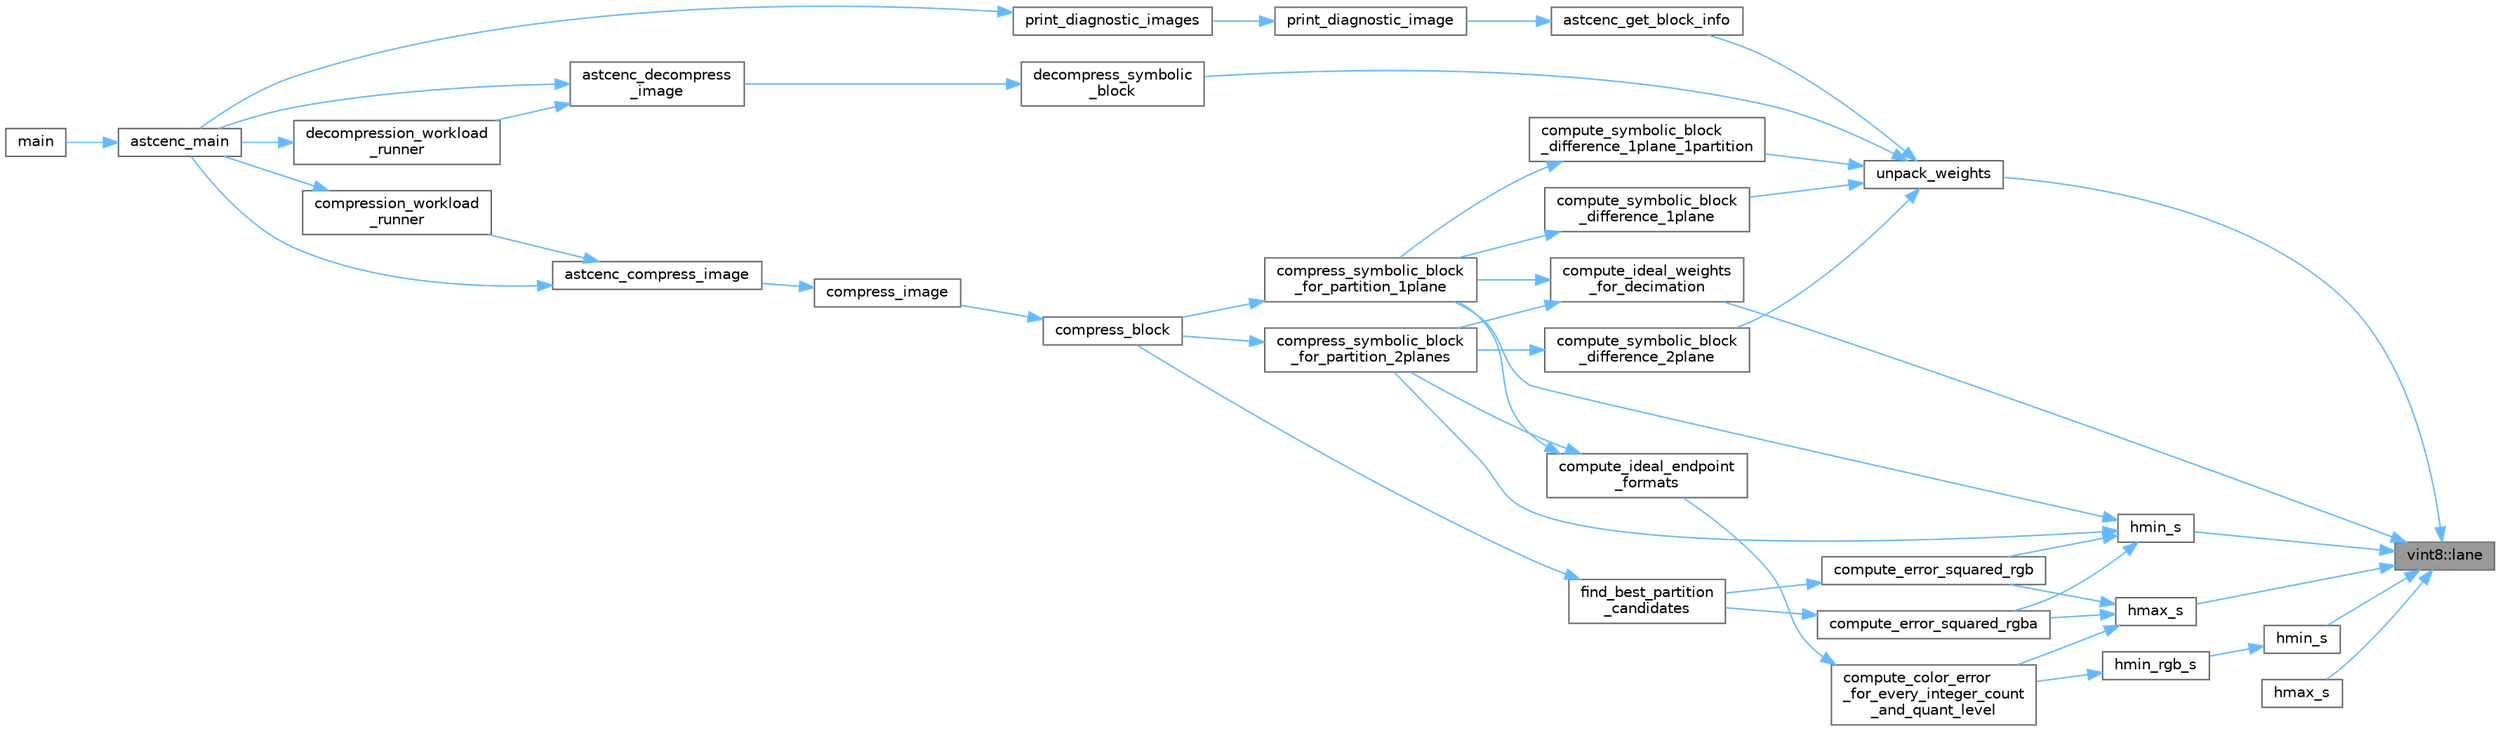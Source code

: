 digraph "vint8::lane"
{
 // LATEX_PDF_SIZE
  bgcolor="transparent";
  edge [fontname=Helvetica,fontsize=10,labelfontname=Helvetica,labelfontsize=10];
  node [fontname=Helvetica,fontsize=10,shape=box,height=0.2,width=0.4];
  rankdir="RL";
  Node1 [id="Node000001",label="vint8::lane",height=0.2,width=0.4,color="gray40", fillcolor="grey60", style="filled", fontcolor="black",tooltip="Get the scalar from a single lane."];
  Node1 -> Node2 [id="edge47_Node000001_Node000002",dir="back",color="steelblue1",style="solid",tooltip=" "];
  Node2 [id="Node000002",label="compute_ideal_weights\l_for_decimation",height=0.2,width=0.4,color="grey40", fillcolor="white", style="filled",URL="$astcenc__ideal__endpoints__and__weights_8cpp.html#ae1b4e922c67d5349fc849709ca08178f",tooltip="Compute the optimal unquantized weights for a decimation table."];
  Node2 -> Node3 [id="edge48_Node000002_Node000003",dir="back",color="steelblue1",style="solid",tooltip=" "];
  Node3 [id="Node000003",label="compress_symbolic_block\l_for_partition_1plane",height=0.2,width=0.4,color="grey40", fillcolor="white", style="filled",URL="$astcenc__compress__symbolic_8cpp.html#af5f518a15600c71922e69267dea2db99",tooltip="Compress a block using a chosen partitioning and 1 plane of weights."];
  Node3 -> Node4 [id="edge49_Node000003_Node000004",dir="back",color="steelblue1",style="solid",tooltip=" "];
  Node4 [id="Node000004",label="compress_block",height=0.2,width=0.4,color="grey40", fillcolor="white", style="filled",URL="$astcenc__compress__symbolic_8cpp.html#a579b9a2ceeecda2fb3abe63b8311df1c",tooltip="Compress an image block into a physical block."];
  Node4 -> Node5 [id="edge50_Node000004_Node000005",dir="back",color="steelblue1",style="solid",tooltip=" "];
  Node5 [id="Node000005",label="compress_image",height=0.2,width=0.4,color="grey40", fillcolor="white", style="filled",URL="$astcenc__entry_8cpp.html#acbecfd32ce013d567cac16a877c20f42",tooltip="Compress an image, after any preflight has completed."];
  Node5 -> Node6 [id="edge51_Node000005_Node000006",dir="back",color="steelblue1",style="solid",tooltip=" "];
  Node6 [id="Node000006",label="astcenc_compress_image",height=0.2,width=0.4,color="grey40", fillcolor="white", style="filled",URL="$astcenc__entry_8cpp.html#ad762aa055eed75156c99309158a40e90",tooltip="Compress an image."];
  Node6 -> Node7 [id="edge52_Node000006_Node000007",dir="back",color="steelblue1",style="solid",tooltip=" "];
  Node7 [id="Node000007",label="astcenc_main",height=0.2,width=0.4,color="grey40", fillcolor="white", style="filled",URL="$astcenccli__toplevel_8cpp.html#a073d18880f24fd648661b01d2e20340e",tooltip="Application entry point."];
  Node7 -> Node8 [id="edge53_Node000007_Node000008",dir="back",color="steelblue1",style="solid",tooltip=" "];
  Node8 [id="Node000008",label="main",height=0.2,width=0.4,color="grey40", fillcolor="white", style="filled",URL="$astcenccli__entry_8cpp.html#a3c04138a5bfe5d72780bb7e82a18e627",tooltip=" "];
  Node6 -> Node9 [id="edge54_Node000006_Node000009",dir="back",color="steelblue1",style="solid",tooltip=" "];
  Node9 [id="Node000009",label="compression_workload\l_runner",height=0.2,width=0.4,color="grey40", fillcolor="white", style="filled",URL="$astcenccli__toplevel_8cpp.html#a57bafe66bbd689a53aad2d190fe7a3fa",tooltip="Runner callback function for a compression worker thread."];
  Node9 -> Node7 [id="edge55_Node000009_Node000007",dir="back",color="steelblue1",style="solid",tooltip=" "];
  Node2 -> Node10 [id="edge56_Node000002_Node000010",dir="back",color="steelblue1",style="solid",tooltip=" "];
  Node10 [id="Node000010",label="compress_symbolic_block\l_for_partition_2planes",height=0.2,width=0.4,color="grey40", fillcolor="white", style="filled",URL="$astcenc__compress__symbolic_8cpp.html#af11a976c8ea386db054bef472ce0667c",tooltip="Compress a block using a chosen partitioning and 2 planes of weights."];
  Node10 -> Node4 [id="edge57_Node000010_Node000004",dir="back",color="steelblue1",style="solid",tooltip=" "];
  Node1 -> Node11 [id="edge58_Node000001_Node000011",dir="back",color="steelblue1",style="solid",tooltip=" "];
  Node11 [id="Node000011",label="hmax_s",height=0.2,width=0.4,color="grey40", fillcolor="white", style="filled",URL="$astcenc__vecmathlib__common__4_8h.html#a473e9e154bf13f428e7aeff394a0b6fb",tooltip="Return the horizontal maximum of a vector."];
  Node1 -> Node12 [id="edge59_Node000001_Node000012",dir="back",color="steelblue1",style="solid",tooltip=" "];
  Node12 [id="Node000012",label="hmax_s",height=0.2,width=0.4,color="grey40", fillcolor="white", style="filled",URL="$astcenc__vecmathlib__avx2__8_8h.html#a5d1b09f64af83d5171e4b9580f62ac71",tooltip="Return the horizontal maximum of a vector."];
  Node12 -> Node13 [id="edge60_Node000012_Node000013",dir="back",color="steelblue1",style="solid",tooltip=" "];
  Node13 [id="Node000013",label="compute_color_error\l_for_every_integer_count\l_and_quant_level",height=0.2,width=0.4,color="grey40", fillcolor="white", style="filled",URL="$astcenc__pick__best__endpoint__format_8cpp.html#a163a7d0cf020b6f86049745807912ec1",tooltip="For a given partition compute the error for every endpoint integer count and quant level."];
  Node13 -> Node14 [id="edge61_Node000013_Node000014",dir="back",color="steelblue1",style="solid",tooltip=" "];
  Node14 [id="Node000014",label="compute_ideal_endpoint\l_formats",height=0.2,width=0.4,color="grey40", fillcolor="white", style="filled",URL="$astcenc__pick__best__endpoint__format_8cpp.html#a81c7b68e8c7b82a5ff718f21bd4f3c35",tooltip="Identify, for each mode, which set of color endpoint produces the best result."];
  Node14 -> Node3 [id="edge62_Node000014_Node000003",dir="back",color="steelblue1",style="solid",tooltip=" "];
  Node14 -> Node10 [id="edge63_Node000014_Node000010",dir="back",color="steelblue1",style="solid",tooltip=" "];
  Node12 -> Node15 [id="edge64_Node000012_Node000015",dir="back",color="steelblue1",style="solid",tooltip=" "];
  Node15 [id="Node000015",label="compute_error_squared_rgb",height=0.2,width=0.4,color="grey40", fillcolor="white", style="filled",URL="$astcenc__averages__and__directions_8cpp.html#ac4a96475fb0074ef3fd0f08ea66de75e",tooltip="Compute the RGB error for uncorrelated and same chroma projections."];
  Node15 -> Node16 [id="edge65_Node000015_Node000016",dir="back",color="steelblue1",style="solid",tooltip=" "];
  Node16 [id="Node000016",label="find_best_partition\l_candidates",height=0.2,width=0.4,color="grey40", fillcolor="white", style="filled",URL="$astcenc__find__best__partitioning_8cpp.html#a7577b3047a3f9f0fe44fd579f5450630",tooltip="Find the best set of partitions to trial for a given block."];
  Node16 -> Node4 [id="edge66_Node000016_Node000004",dir="back",color="steelblue1",style="solid",tooltip=" "];
  Node12 -> Node17 [id="edge67_Node000012_Node000017",dir="back",color="steelblue1",style="solid",tooltip=" "];
  Node17 [id="Node000017",label="compute_error_squared_rgba",height=0.2,width=0.4,color="grey40", fillcolor="white", style="filled",URL="$astcenc__averages__and__directions_8cpp.html#a2dec702033b002eaf4090eb47ce4ad21",tooltip="Compute the RGBA error for uncorrelated and same chroma projections."];
  Node17 -> Node16 [id="edge68_Node000017_Node000016",dir="back",color="steelblue1",style="solid",tooltip=" "];
  Node1 -> Node18 [id="edge69_Node000001_Node000018",dir="back",color="steelblue1",style="solid",tooltip=" "];
  Node18 [id="Node000018",label="hmin_s",height=0.2,width=0.4,color="grey40", fillcolor="white", style="filled",URL="$astcenc__vecmathlib__common__4_8h.html#ac4a641bfa34d9f961fddf927fbb939da",tooltip="Return the horizontal minimum of a vector."];
  Node18 -> Node19 [id="edge70_Node000018_Node000019",dir="back",color="steelblue1",style="solid",tooltip=" "];
  Node19 [id="Node000019",label="hmin_rgb_s",height=0.2,width=0.4,color="grey40", fillcolor="white", style="filled",URL="$astcenc__vecmathlib__common__4_8h.html#ac8652a0d90b3378db8fa8a8d2c4a434c",tooltip="Return the horizontal min of RGB vector lanes as a scalar."];
  Node19 -> Node13 [id="edge71_Node000019_Node000013",dir="back",color="steelblue1",style="solid",tooltip=" "];
  Node1 -> Node20 [id="edge72_Node000001_Node000020",dir="back",color="steelblue1",style="solid",tooltip=" "];
  Node20 [id="Node000020",label="hmin_s",height=0.2,width=0.4,color="grey40", fillcolor="white", style="filled",URL="$astcenc__vecmathlib__avx2__8_8h.html#a5618d81f875c0158284ccc9923d83dab",tooltip="Return the horizontal minimum of a vector."];
  Node20 -> Node3 [id="edge73_Node000020_Node000003",dir="back",color="steelblue1",style="solid",tooltip=" "];
  Node20 -> Node10 [id="edge74_Node000020_Node000010",dir="back",color="steelblue1",style="solid",tooltip=" "];
  Node20 -> Node15 [id="edge75_Node000020_Node000015",dir="back",color="steelblue1",style="solid",tooltip=" "];
  Node20 -> Node17 [id="edge76_Node000020_Node000017",dir="back",color="steelblue1",style="solid",tooltip=" "];
  Node1 -> Node21 [id="edge77_Node000001_Node000021",dir="back",color="steelblue1",style="solid",tooltip=" "];
  Node21 [id="Node000021",label="unpack_weights",height=0.2,width=0.4,color="grey40", fillcolor="white", style="filled",URL="$astcenc__decompress__symbolic_8cpp.html#aec197676ba4b10bf63a6523a775530d8",tooltip="Unpack a set of quantized and decimated weights."];
  Node21 -> Node22 [id="edge78_Node000021_Node000022",dir="back",color="steelblue1",style="solid",tooltip=" "];
  Node22 [id="Node000022",label="astcenc_get_block_info",height=0.2,width=0.4,color="grey40", fillcolor="white", style="filled",URL="$astcenc__entry_8cpp.html#a4138a9fb500526b5bfd98ea53a3ecec7",tooltip="Provide a high level summary of a block's encoding."];
  Node22 -> Node23 [id="edge79_Node000022_Node000023",dir="back",color="steelblue1",style="solid",tooltip=" "];
  Node23 [id="Node000023",label="print_diagnostic_image",height=0.2,width=0.4,color="grey40", fillcolor="white", style="filled",URL="$astcenccli__toplevel_8cpp.html#ac1760850c83dafab500f7cf8ab789246",tooltip="Populate a single diagnostic image showing aspects of the encoding."];
  Node23 -> Node24 [id="edge80_Node000023_Node000024",dir="back",color="steelblue1",style="solid",tooltip=" "];
  Node24 [id="Node000024",label="print_diagnostic_images",height=0.2,width=0.4,color="grey40", fillcolor="white", style="filled",URL="$astcenccli__toplevel_8cpp.html#a65c87ee1ff0ed0736cffa06692853479",tooltip="Print a set of diagnostic images showing aspects of the encoding."];
  Node24 -> Node7 [id="edge81_Node000024_Node000007",dir="back",color="steelblue1",style="solid",tooltip=" "];
  Node21 -> Node25 [id="edge82_Node000021_Node000025",dir="back",color="steelblue1",style="solid",tooltip=" "];
  Node25 [id="Node000025",label="compute_symbolic_block\l_difference_1plane",height=0.2,width=0.4,color="grey40", fillcolor="white", style="filled",URL="$astcenc__decompress__symbolic_8cpp.html#a0541138e65930f39f6caba517e76dfe4",tooltip="Compute the error between a symbolic block and the original input data."];
  Node25 -> Node3 [id="edge83_Node000025_Node000003",dir="back",color="steelblue1",style="solid",tooltip=" "];
  Node21 -> Node26 [id="edge84_Node000021_Node000026",dir="back",color="steelblue1",style="solid",tooltip=" "];
  Node26 [id="Node000026",label="compute_symbolic_block\l_difference_1plane_1partition",height=0.2,width=0.4,color="grey40", fillcolor="white", style="filled",URL="$astcenc__decompress__symbolic_8cpp.html#aff8e27acd948a9cc5631d99c80906b2f",tooltip="Compute the error between a symbolic block and the original input data."];
  Node26 -> Node3 [id="edge85_Node000026_Node000003",dir="back",color="steelblue1",style="solid",tooltip=" "];
  Node21 -> Node27 [id="edge86_Node000021_Node000027",dir="back",color="steelblue1",style="solid",tooltip=" "];
  Node27 [id="Node000027",label="compute_symbolic_block\l_difference_2plane",height=0.2,width=0.4,color="grey40", fillcolor="white", style="filled",URL="$astcenc__decompress__symbolic_8cpp.html#a9c23f8373c9f5e708650b7c8e038b182",tooltip="Compute the error between a symbolic block and the original input data."];
  Node27 -> Node10 [id="edge87_Node000027_Node000010",dir="back",color="steelblue1",style="solid",tooltip=" "];
  Node21 -> Node28 [id="edge88_Node000021_Node000028",dir="back",color="steelblue1",style="solid",tooltip=" "];
  Node28 [id="Node000028",label="decompress_symbolic\l_block",height=0.2,width=0.4,color="grey40", fillcolor="white", style="filled",URL="$astcenc__decompress__symbolic_8cpp.html#a4a5f09c362972951a31e4d7ff918f89f",tooltip="Decompress a symbolic block in to an image block."];
  Node28 -> Node29 [id="edge89_Node000028_Node000029",dir="back",color="steelblue1",style="solid",tooltip=" "];
  Node29 [id="Node000029",label="astcenc_decompress\l_image",height=0.2,width=0.4,color="grey40", fillcolor="white", style="filled",URL="$astcenc__entry_8cpp.html#a062987fc41b9df7d34d8eb668f29eb21",tooltip="Decompress an image."];
  Node29 -> Node7 [id="edge90_Node000029_Node000007",dir="back",color="steelblue1",style="solid",tooltip=" "];
  Node29 -> Node30 [id="edge91_Node000029_Node000030",dir="back",color="steelblue1",style="solid",tooltip=" "];
  Node30 [id="Node000030",label="decompression_workload\l_runner",height=0.2,width=0.4,color="grey40", fillcolor="white", style="filled",URL="$astcenccli__toplevel_8cpp.html#a02c55a799cc33b39f9d733b1a7e91281",tooltip="Runner callback function for a decompression worker thread."];
  Node30 -> Node7 [id="edge92_Node000030_Node000007",dir="back",color="steelblue1",style="solid",tooltip=" "];
}
